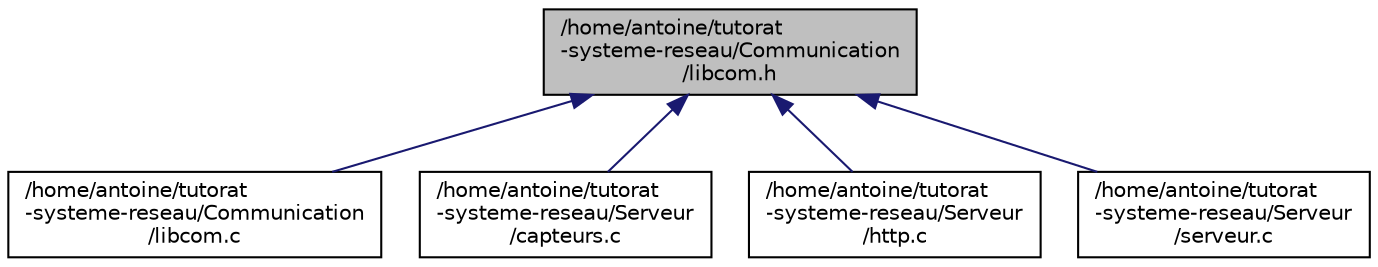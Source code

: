 digraph "/home/antoine/tutorat-systeme-reseau/Communication/libcom.h"
{
  edge [fontname="Helvetica",fontsize="10",labelfontname="Helvetica",labelfontsize="10"];
  node [fontname="Helvetica",fontsize="10",shape=record];
  Node1 [label="/home/antoine/tutorat\l-systeme-reseau/Communication\l/libcom.h",height=0.2,width=0.4,color="black", fillcolor="grey75", style="filled", fontcolor="black"];
  Node1 -> Node2 [dir="back",color="midnightblue",fontsize="10",style="solid",fontname="Helvetica"];
  Node2 [label="/home/antoine/tutorat\l-systeme-reseau/Communication\l/libcom.c",height=0.2,width=0.4,color="black", fillcolor="white", style="filled",URL="$libcom_8c.html",tooltip="Bibliothèque des fonctions réseaux. "];
  Node1 -> Node3 [dir="back",color="midnightblue",fontsize="10",style="solid",fontname="Helvetica"];
  Node3 [label="/home/antoine/tutorat\l-systeme-reseau/Serveur\l/capteurs.c",height=0.2,width=0.4,color="black", fillcolor="white", style="filled",URL="$capteurs_8c.html"];
  Node1 -> Node4 [dir="back",color="midnightblue",fontsize="10",style="solid",fontname="Helvetica"];
  Node4 [label="/home/antoine/tutorat\l-systeme-reseau/Serveur\l/http.c",height=0.2,width=0.4,color="black", fillcolor="white", style="filled",URL="$http_8c.html"];
  Node1 -> Node5 [dir="back",color="midnightblue",fontsize="10",style="solid",fontname="Helvetica"];
  Node5 [label="/home/antoine/tutorat\l-systeme-reseau/Serveur\l/serveur.c",height=0.2,width=0.4,color="black", fillcolor="white", style="filled",URL="$serveur_8c.html"];
}
